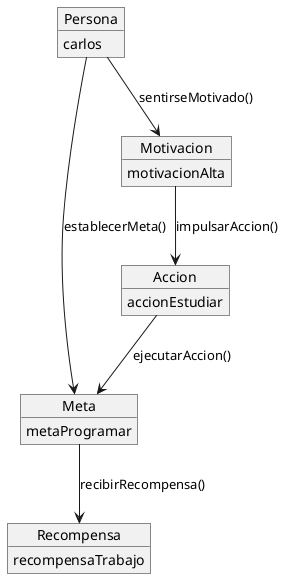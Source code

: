 @startuml
object Persona
Persona : carlos 

object Meta
Meta : metaProgramar

object Accion 
Accion : accionEstudiar

object Motivacion
Motivacion : motivacionAlta

object Recompensa
Recompensa : recompensaTrabajo 

Persona --> Meta : establecerMeta()
Persona --> Motivacion : sentirseMotivado()
Motivacion --> Accion : impulsarAccion()
Accion --> Meta : ejecutarAccion()
Meta --> Recompensa : recibirRecompensa()

@enduml
